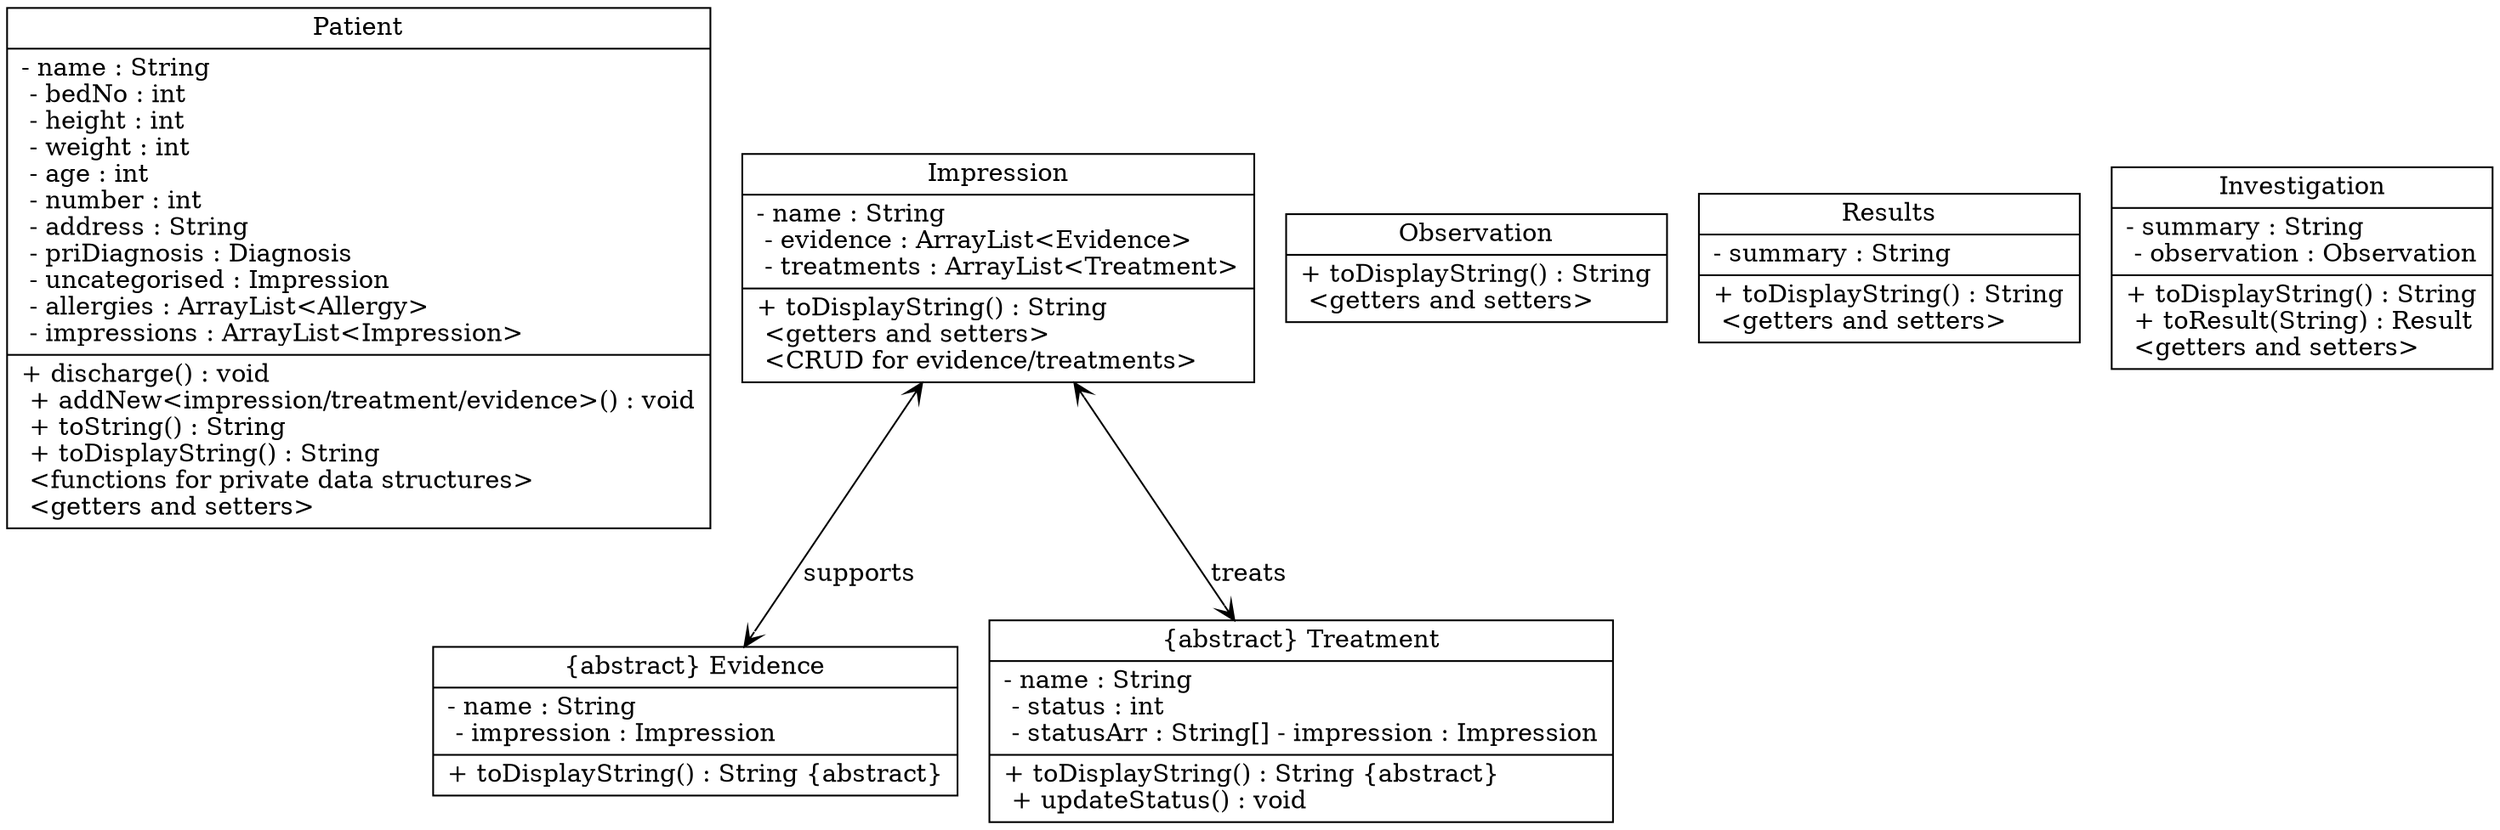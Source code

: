 digraph main {

  /*graph [
    splines = ortho
  ]*/

  node [
    shape = "record"
  ]

  //data indexed by integers for quick, unambiguous access
  //provide the ability to search by various fields separately
  //discharge() to archive
  //toString() for data format
  //toDataString() for display format (GUI)
  //Allergy may be a simple String or index (int) if no complexity is required
  Patient [
    label = "{Patient
    |- name : String\l
    - bedNo : int\l
    - height : int\l
    - weight : int\l
    - age : int\l
    - number : int\l
    - address : String\l
    - priDiagnosis : Diagnosis\l
    - uncategorised : Impression\l
    - allergies : ArrayList\<Allergy\>\l
    - impressions : ArrayList\<Impression\>\l
    |+ discharge() : void\l
    + addNew\<impression/treatment/evidence\>() : void\l
    + toString() : String\l
    + toDisplayString() : String\l
    \<functions for private data structures\>\l
    \<getters and setters\>\l
    }"
  ]


  //treatments and evidence may be uncategorised: create a default
  //"Uncategorised" impression to hold all of the other evidence and results

  //abstract out a super class for normal impressions vs uncategorised?
  Impression [
    label = "{Impression
    |- name : String\l
    - evidence : ArrayList\<Evidence\>\l
    - treatments : ArrayList\<Treatment\>\l
    |+ toDisplayString() : String\l
    \<getters and setters\>\l
    \<CRUD for evidence/treatments\>\l
    }"
  ]

  //evidence: observations, results - support this impression
  Evidence [
     label = "{\{abstract\} Evidence
    |- name : String\l
    - impression : Impression\l
    |+ toDisplayString() : String \{abstract\}\l
    }"
  ]

  //treatment: plans, medicines, investigations - responses to the impression
  //statusArr - array of strings representing the status to display for the
  //various status codes
  //treatments should be sortable by their status of completion
  Treatment [
     label = "{\{abstract\} Treatment
    |- name : String\l
    - status : int\l
    - statusArr : String[]
    - impression : Impression\l
    |+ toDisplayString() : String \{abstract\}\l
    + updateStatus() : void\l
    }"
  ]

  //observations may need further investigation, uncategorised observations can
  //be tagged based on priority to address the most worrying ones
  Observation [
     label = "{Observation
    |- data : String\l
    - isObjective : bool\l
    - investigations : ArrayList<Investigation>\l
    - priority : int\l
    |+ toDisplayString() : String\l
    \<getters and setters\>\l
    }"
  ]

  Results [
     label = "{Results
    |- summary : String\l
    |+ toDisplayString() : String\l
    \<getters and setters\>\l
    }"
  ]

  //when an investigation is completed, it becomes a result
  //when converting to result, remember to clean up its Observation
  Investigation [
     label = "{Investigation
    |- summary : String\l
    - observation : Observation\l
    |+ toDisplayString() : String\l
    + toResult(String) : Result\l 
    \<getters and setters\>\l
    }"
  ]


  edge [
    arrowhead = "vee"
  ]

  Impression -> Evidence [dir = "both"; arrowtail = "vee"; label = "supports"]
  Impression -> Treatment [dir = "both"; arrowtail = "vee"; label = "treats"]

  //subclass relations

  edge [
    arrowhead = "empty"
  ]
}
